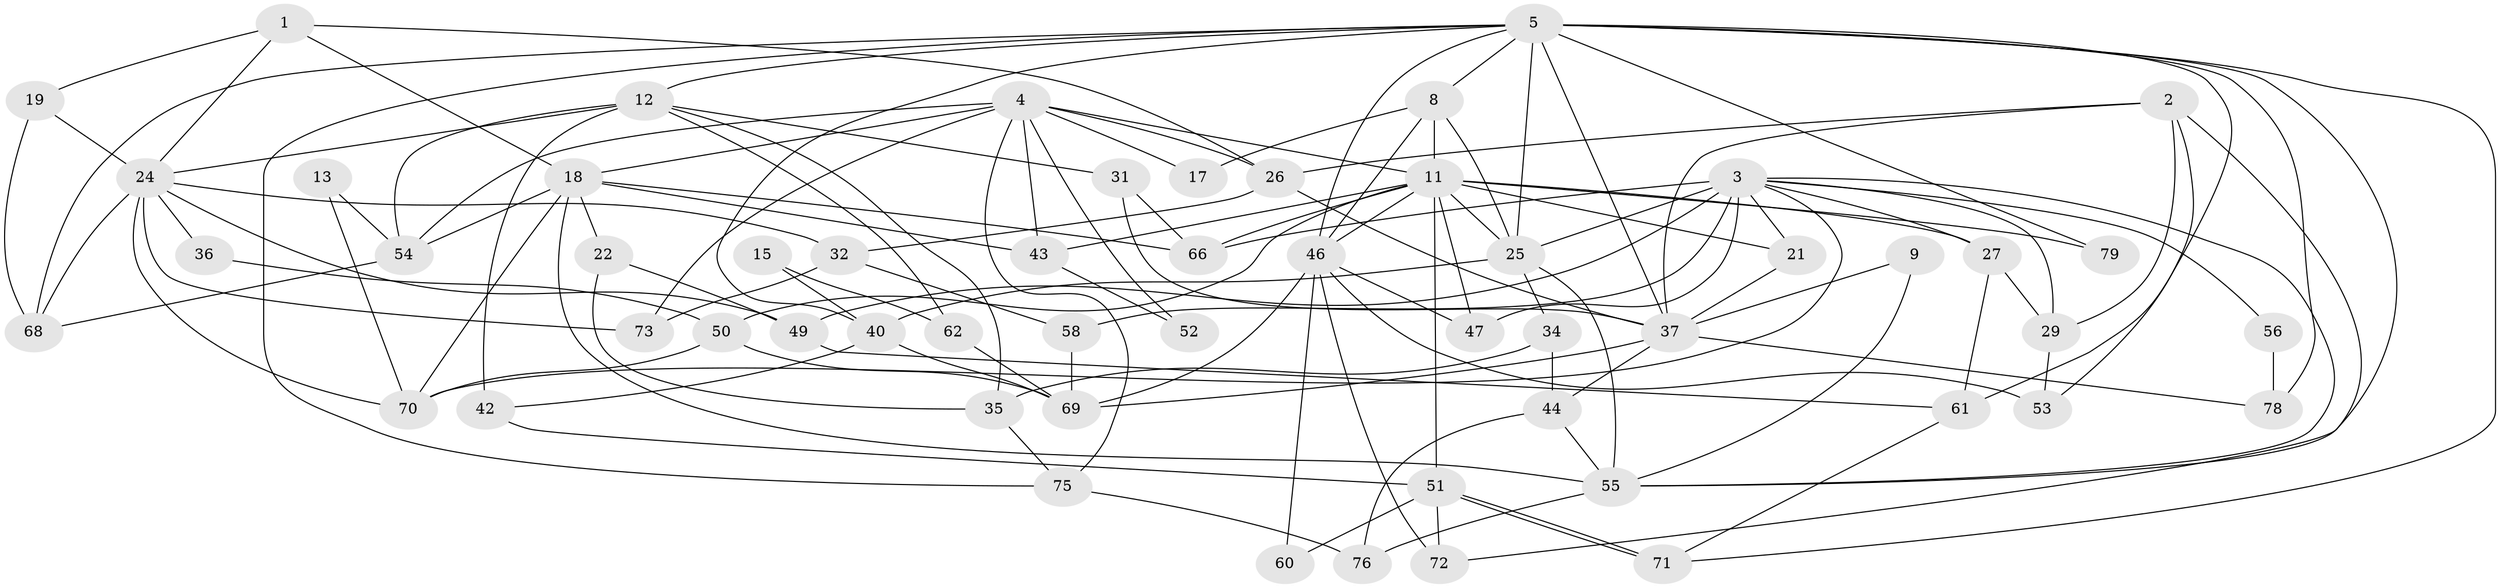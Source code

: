 // original degree distribution, {2: 0.14814814814814814, 5: 0.16049382716049382, 6: 0.08641975308641975, 7: 0.037037037037037035, 4: 0.2962962962962963, 3: 0.24691358024691357, 8: 0.024691358024691357}
// Generated by graph-tools (version 1.1) at 2025/18/03/04/25 18:18:52]
// undirected, 56 vertices, 129 edges
graph export_dot {
graph [start="1"]
  node [color=gray90,style=filled];
  1 [super="+6"];
  2;
  3 [super="+7+38"];
  4 [super="+33"];
  5 [super="+20+10+23+30+16"];
  8 [super="+14"];
  9;
  11 [super="+28+81"];
  12 [super="+59"];
  13;
  15;
  17;
  18 [super="+64"];
  19;
  21;
  22;
  24 [super="+74"];
  25 [super="+48+77"];
  26 [super="+65"];
  27;
  29;
  31;
  32;
  34;
  35;
  36;
  37 [super="+45"];
  40;
  42;
  43;
  44;
  46 [super="+57+67"];
  47;
  49;
  50;
  51;
  52;
  53;
  54;
  55;
  56;
  58;
  60;
  61;
  62;
  66;
  68;
  69;
  70;
  71;
  72;
  73;
  75;
  76;
  78;
  79;
  1 -- 18;
  1 -- 24;
  1 -- 26;
  1 -- 19;
  2 -- 29;
  2 -- 53;
  2 -- 72;
  2 -- 26;
  2 -- 37;
  3 -- 47 [weight=3];
  3 -- 55;
  3 -- 70;
  3 -- 66;
  3 -- 29;
  3 -- 58;
  3 -- 27;
  3 -- 49;
  3 -- 21;
  3 -- 56;
  3 -- 25;
  4 -- 75;
  4 -- 43;
  4 -- 73;
  4 -- 17;
  4 -- 52;
  4 -- 54;
  4 -- 26;
  4 -- 11;
  4 -- 18;
  5 -- 25;
  5 -- 78;
  5 -- 55;
  5 -- 37;
  5 -- 12;
  5 -- 61;
  5 -- 68;
  5 -- 8;
  5 -- 46;
  5 -- 71;
  5 -- 40;
  5 -- 75;
  5 -- 79;
  8 -- 11;
  8 -- 17;
  8 -- 46;
  8 -- 25;
  9 -- 55;
  9 -- 37;
  11 -- 66;
  11 -- 79;
  11 -- 47;
  11 -- 51;
  11 -- 21;
  11 -- 27;
  11 -- 46;
  11 -- 43;
  11 -- 50;
  11 -- 25;
  12 -- 54;
  12 -- 35;
  12 -- 24;
  12 -- 42;
  12 -- 62;
  12 -- 31;
  13 -- 54;
  13 -- 70;
  15 -- 62;
  15 -- 40;
  18 -- 43;
  18 -- 54;
  18 -- 66;
  18 -- 22;
  18 -- 55;
  18 -- 70;
  19 -- 68;
  19 -- 24;
  21 -- 37;
  22 -- 35;
  22 -- 49;
  24 -- 70;
  24 -- 36;
  24 -- 32;
  24 -- 49;
  24 -- 68;
  24 -- 73;
  25 -- 55;
  25 -- 34;
  25 -- 40;
  26 -- 32;
  26 -- 37;
  27 -- 29;
  27 -- 61;
  29 -- 53;
  31 -- 37;
  31 -- 66;
  32 -- 73;
  32 -- 58;
  34 -- 44;
  34 -- 35;
  35 -- 75;
  36 -- 50;
  37 -- 69;
  37 -- 44;
  37 -- 78;
  40 -- 42;
  40 -- 69;
  42 -- 51;
  43 -- 52;
  44 -- 76;
  44 -- 55;
  46 -- 53 [weight=2];
  46 -- 60;
  46 -- 69;
  46 -- 47;
  46 -- 72;
  49 -- 61;
  50 -- 69;
  50 -- 70;
  51 -- 71;
  51 -- 71;
  51 -- 60;
  51 -- 72;
  54 -- 68;
  55 -- 76;
  56 -- 78;
  58 -- 69;
  61 -- 71;
  62 -- 69;
  75 -- 76;
}
